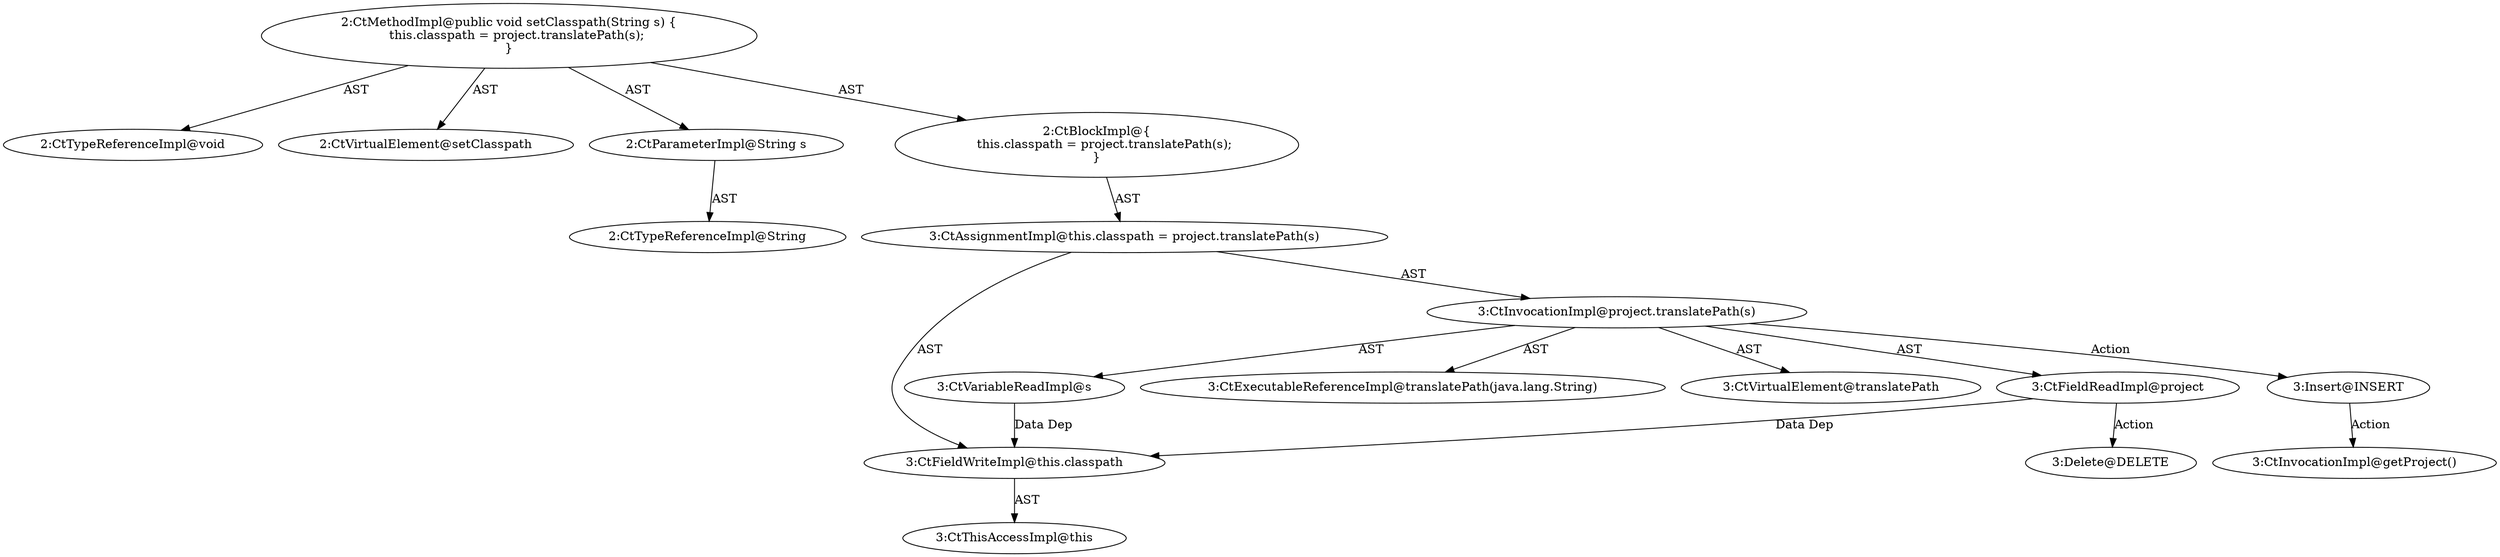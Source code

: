 digraph "setClasspath#?,String" {
0 [label="2:CtTypeReferenceImpl@void" shape=ellipse]
1 [label="2:CtVirtualElement@setClasspath" shape=ellipse]
2 [label="2:CtParameterImpl@String s" shape=ellipse]
3 [label="2:CtTypeReferenceImpl@String" shape=ellipse]
4 [label="3:CtFieldWriteImpl@this.classpath" shape=ellipse]
5 [label="3:CtThisAccessImpl@this" shape=ellipse]
6 [label="3:CtExecutableReferenceImpl@translatePath(java.lang.String)" shape=ellipse]
7 [label="3:CtVirtualElement@translatePath" shape=ellipse]
8 [label="3:CtFieldReadImpl@project" shape=ellipse]
9 [label="3:CtVariableReadImpl@s" shape=ellipse]
10 [label="3:CtInvocationImpl@project.translatePath(s)" shape=ellipse]
11 [label="3:CtAssignmentImpl@this.classpath = project.translatePath(s)" shape=ellipse]
12 [label="2:CtBlockImpl@\{
    this.classpath = project.translatePath(s);
\}" shape=ellipse]
13 [label="2:CtMethodImpl@public void setClasspath(String s) \{
    this.classpath = project.translatePath(s);
\}" shape=ellipse]
14 [label="3:Delete@DELETE" shape=ellipse]
15 [label="3:Insert@INSERT" shape=ellipse]
16 [label="3:CtInvocationImpl@getProject()" shape=ellipse]
2 -> 3 [label="AST"];
4 -> 5 [label="AST"];
8 -> 4 [label="Data Dep"];
8 -> 14 [label="Action"];
9 -> 4 [label="Data Dep"];
10 -> 7 [label="AST"];
10 -> 8 [label="AST"];
10 -> 6 [label="AST"];
10 -> 9 [label="AST"];
10 -> 15 [label="Action"];
11 -> 4 [label="AST"];
11 -> 10 [label="AST"];
12 -> 11 [label="AST"];
13 -> 1 [label="AST"];
13 -> 0 [label="AST"];
13 -> 2 [label="AST"];
13 -> 12 [label="AST"];
15 -> 16 [label="Action"];
}